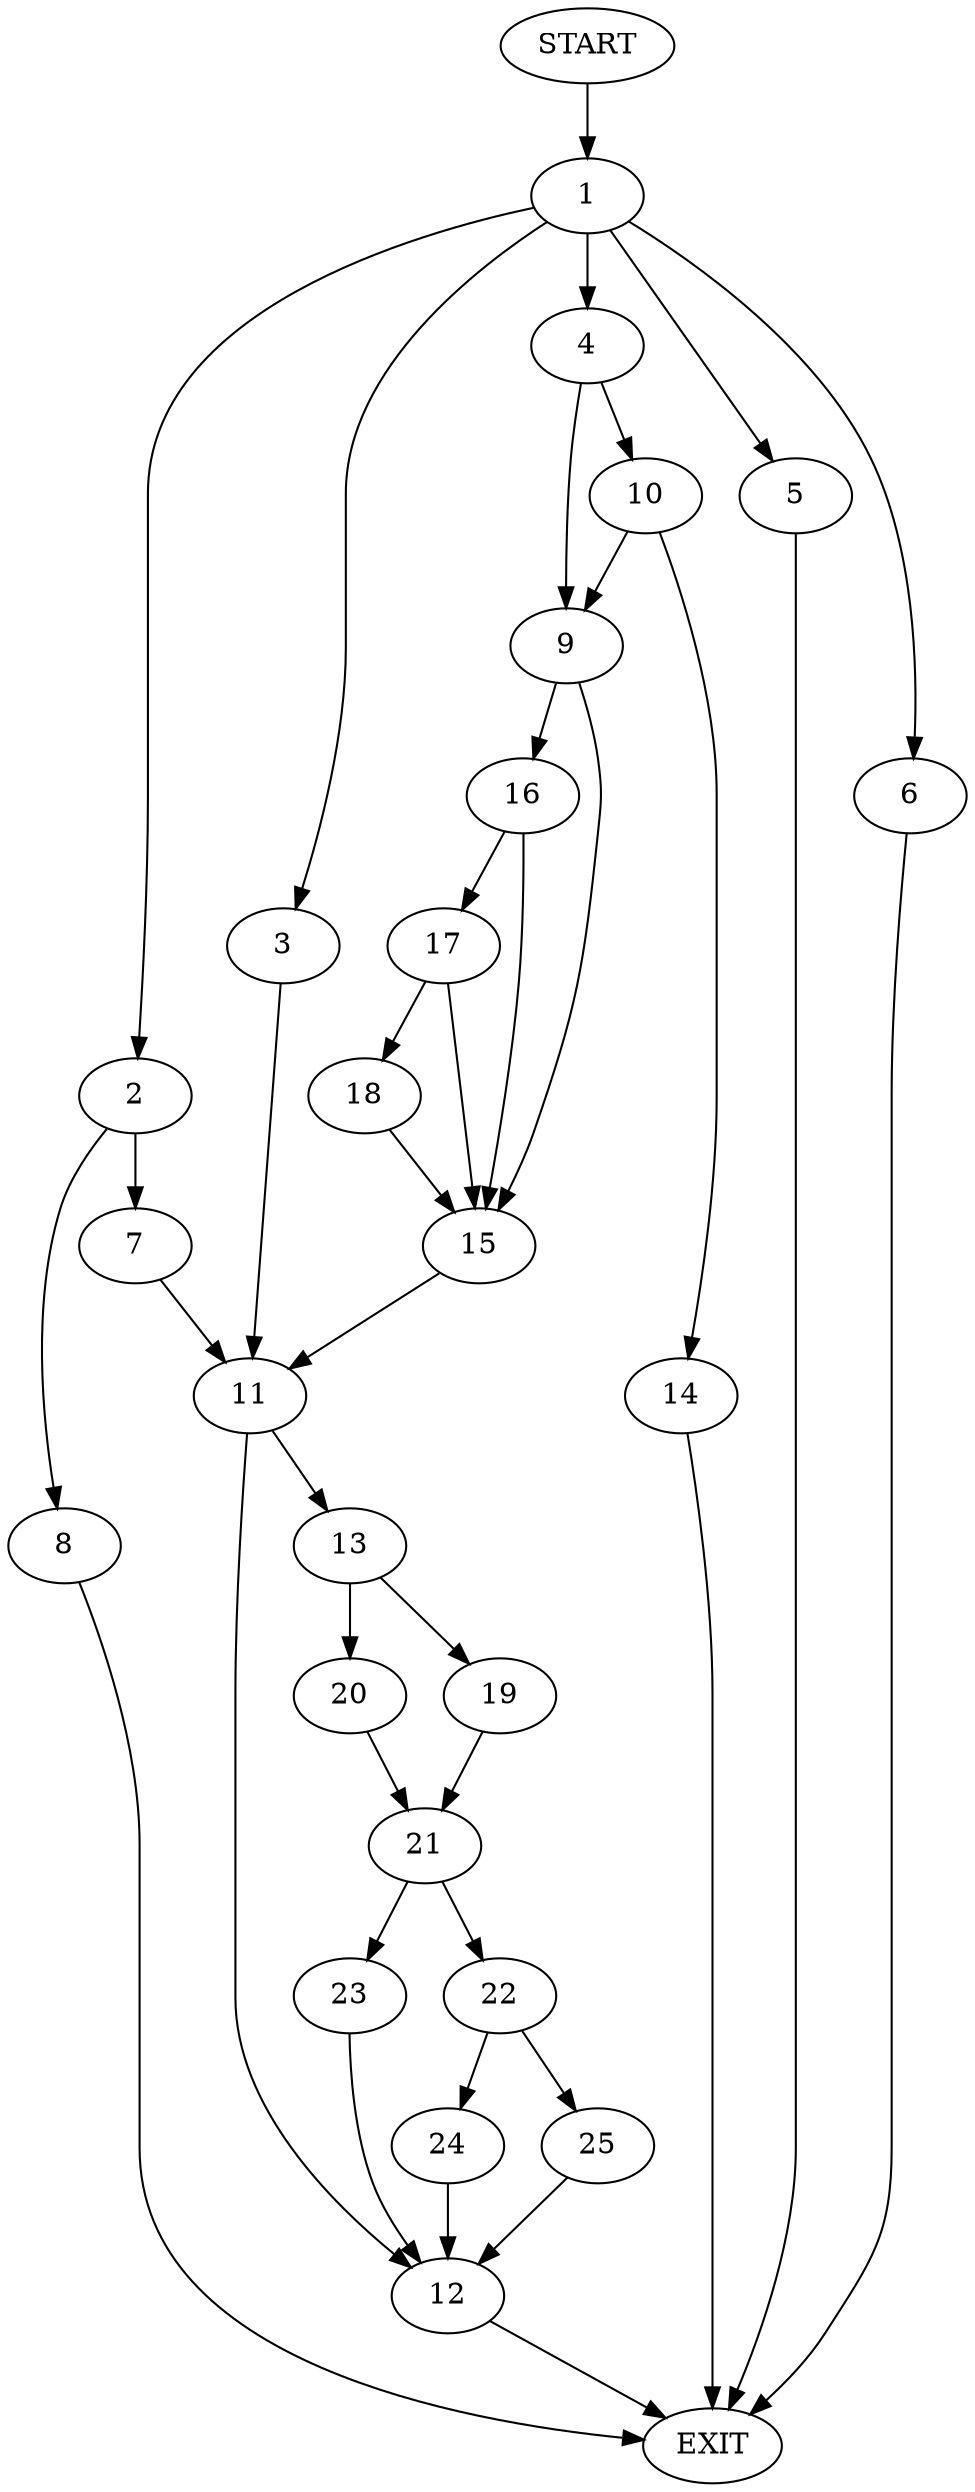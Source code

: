 digraph {
0 [label="START"]
26 [label="EXIT"]
0 -> 1
1 -> 2
1 -> 3
1 -> 4
1 -> 5
1 -> 6
5 -> 26
6 -> 26
2 -> 7
2 -> 8
4 -> 9
4 -> 10
3 -> 11
8 -> 26
7 -> 11
11 -> 12
11 -> 13
10 -> 9
10 -> 14
9 -> 15
9 -> 16
14 -> 26
16 -> 15
16 -> 17
15 -> 11
17 -> 15
17 -> 18
18 -> 15
12 -> 26
13 -> 19
13 -> 20
20 -> 21
19 -> 21
21 -> 22
21 -> 23
22 -> 24
22 -> 25
23 -> 12
24 -> 12
25 -> 12
}
